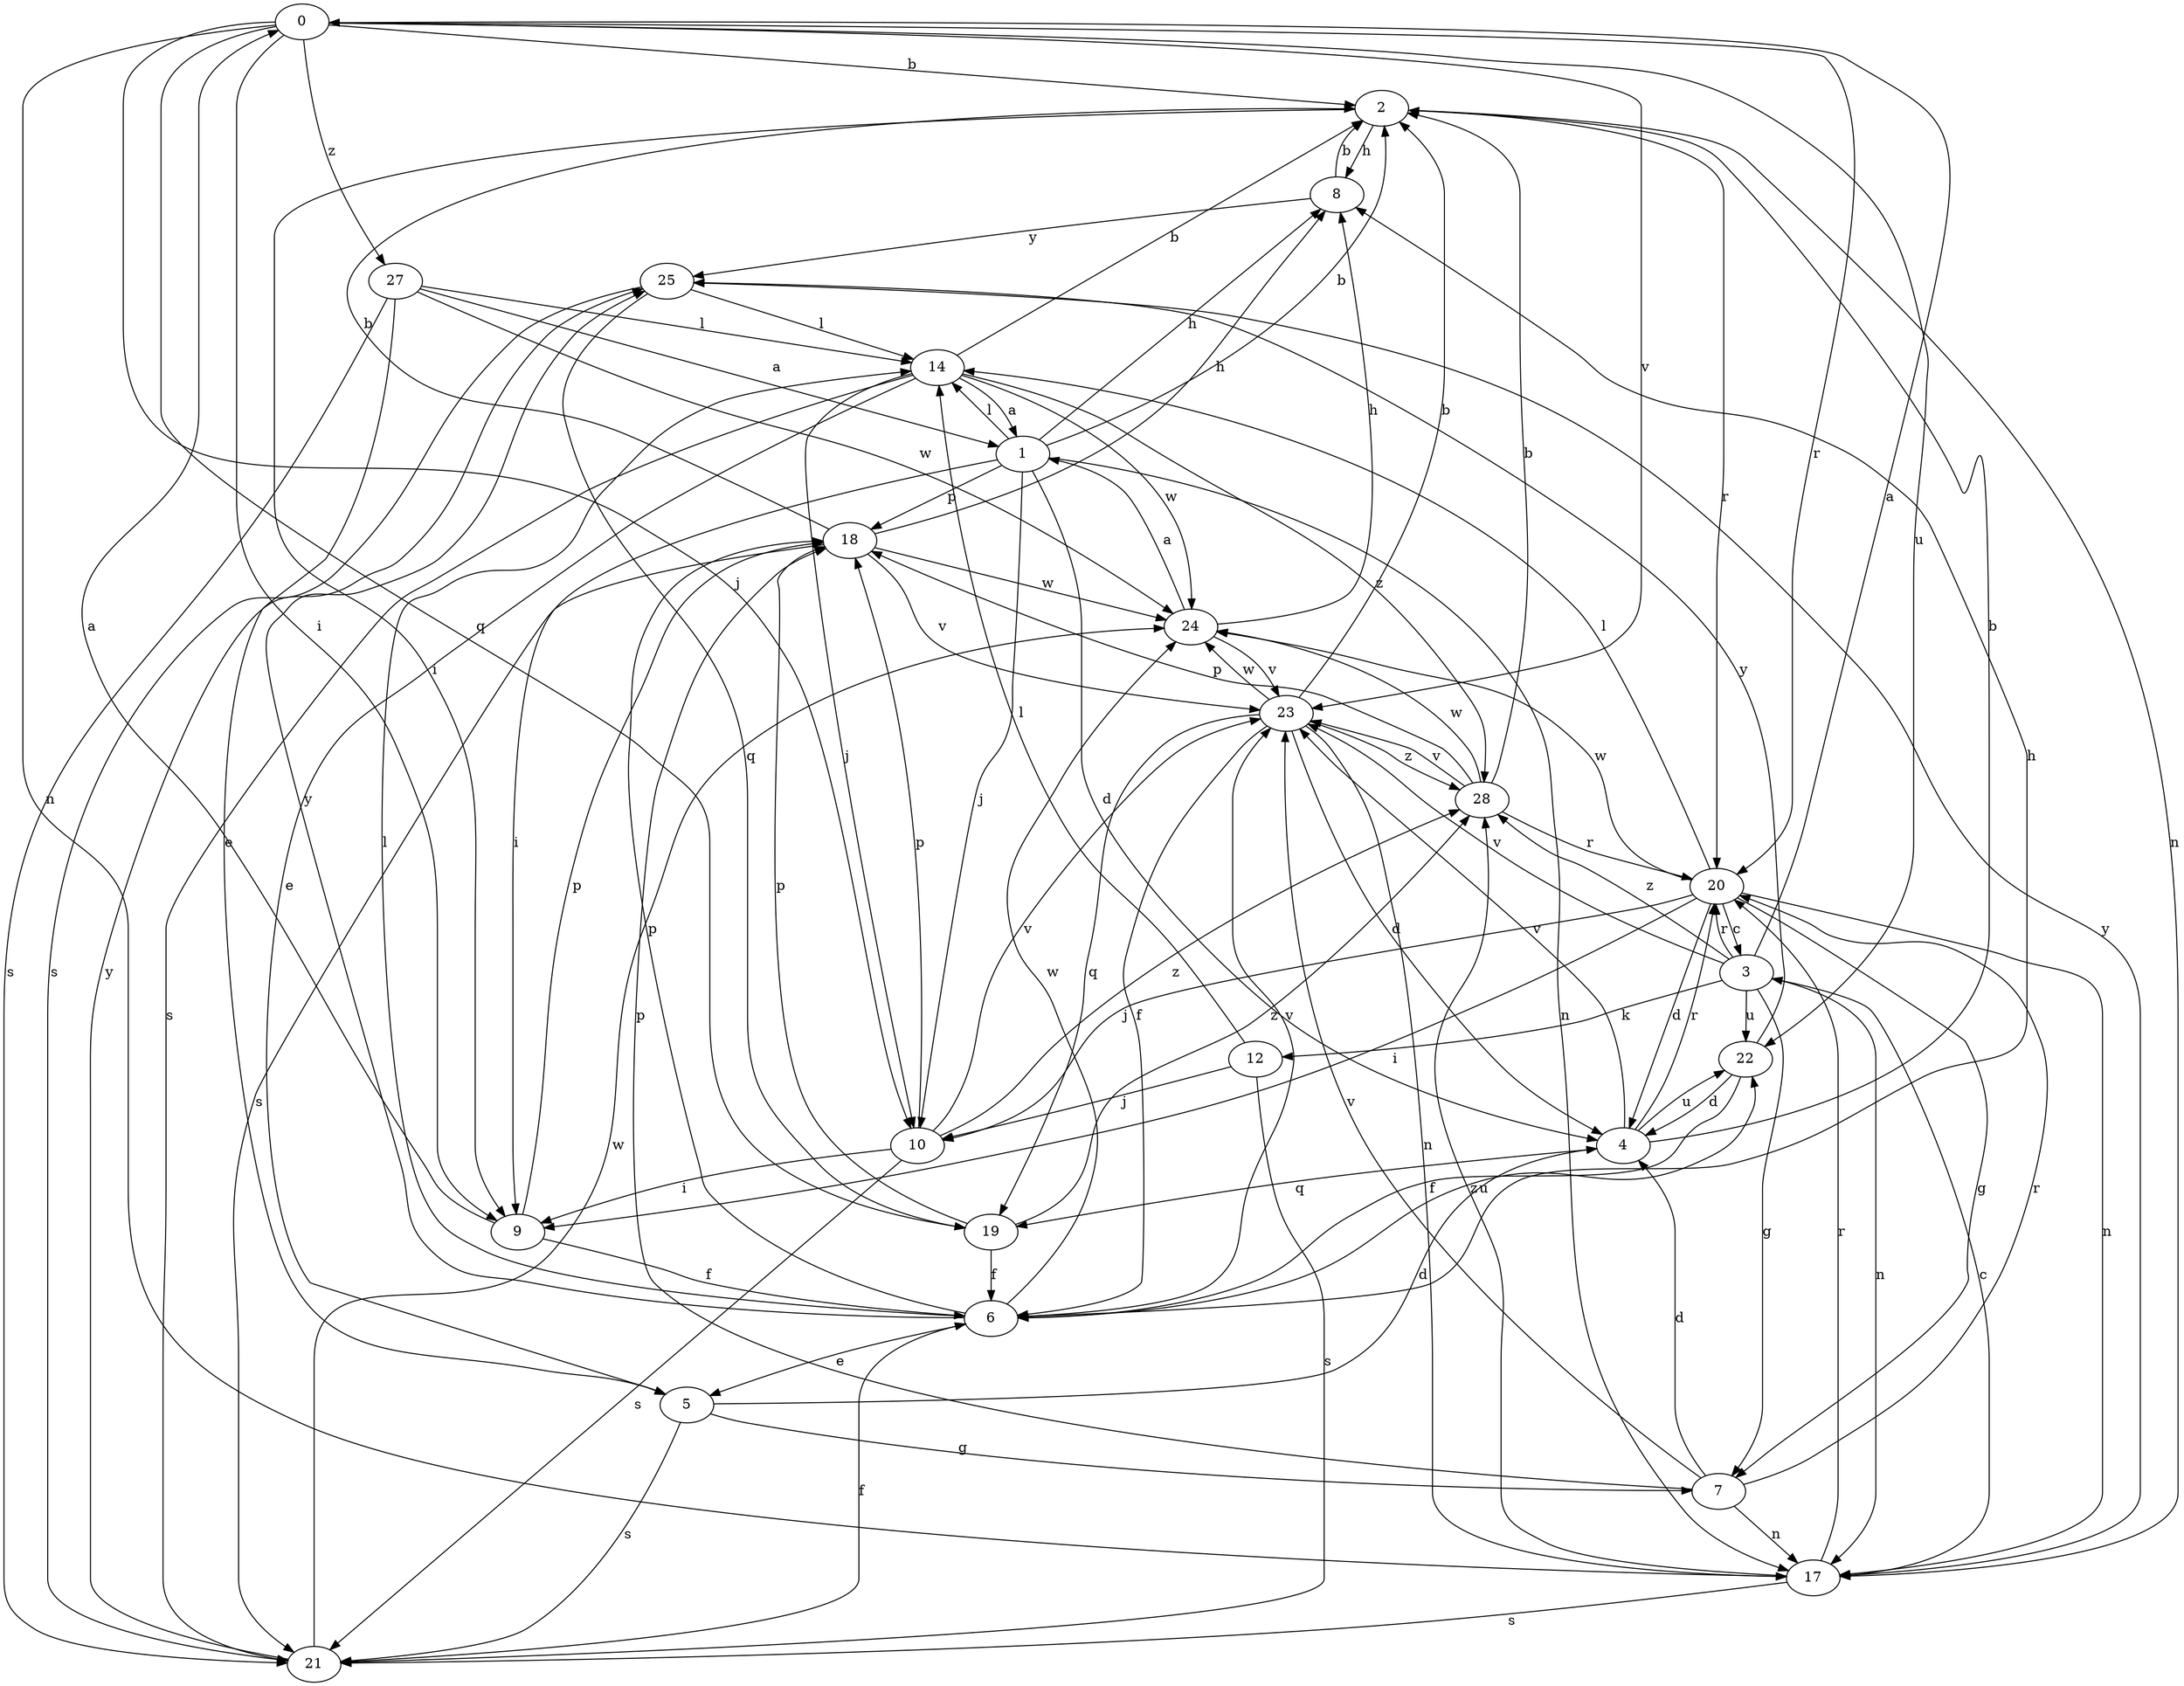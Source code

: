 strict digraph  {
0;
1;
2;
3;
4;
5;
6;
7;
8;
9;
10;
12;
14;
17;
18;
19;
20;
21;
22;
23;
24;
25;
27;
28;
0 -> 2  [label=b];
0 -> 9  [label=i];
0 -> 10  [label=j];
0 -> 17  [label=n];
0 -> 19  [label=q];
0 -> 20  [label=r];
0 -> 22  [label=u];
0 -> 23  [label=v];
0 -> 27  [label=z];
1 -> 2  [label=b];
1 -> 4  [label=d];
1 -> 8  [label=h];
1 -> 9  [label=i];
1 -> 10  [label=j];
1 -> 14  [label=l];
1 -> 17  [label=n];
1 -> 18  [label=p];
2 -> 8  [label=h];
2 -> 9  [label=i];
2 -> 17  [label=n];
2 -> 20  [label=r];
3 -> 0  [label=a];
3 -> 7  [label=g];
3 -> 12  [label=k];
3 -> 17  [label=n];
3 -> 20  [label=r];
3 -> 22  [label=u];
3 -> 23  [label=v];
3 -> 28  [label=z];
4 -> 2  [label=b];
4 -> 19  [label=q];
4 -> 20  [label=r];
4 -> 22  [label=u];
4 -> 23  [label=v];
5 -> 4  [label=d];
5 -> 7  [label=g];
5 -> 21  [label=s];
6 -> 5  [label=e];
6 -> 8  [label=h];
6 -> 14  [label=l];
6 -> 18  [label=p];
6 -> 22  [label=u];
6 -> 23  [label=v];
6 -> 24  [label=w];
6 -> 25  [label=y];
7 -> 4  [label=d];
7 -> 17  [label=n];
7 -> 18  [label=p];
7 -> 20  [label=r];
7 -> 23  [label=v];
8 -> 2  [label=b];
8 -> 25  [label=y];
9 -> 0  [label=a];
9 -> 6  [label=f];
9 -> 18  [label=p];
10 -> 9  [label=i];
10 -> 18  [label=p];
10 -> 21  [label=s];
10 -> 23  [label=v];
10 -> 28  [label=z];
12 -> 10  [label=j];
12 -> 14  [label=l];
12 -> 21  [label=s];
14 -> 1  [label=a];
14 -> 2  [label=b];
14 -> 5  [label=e];
14 -> 10  [label=j];
14 -> 21  [label=s];
14 -> 24  [label=w];
14 -> 28  [label=z];
17 -> 3  [label=c];
17 -> 20  [label=r];
17 -> 21  [label=s];
17 -> 25  [label=y];
17 -> 28  [label=z];
18 -> 2  [label=b];
18 -> 8  [label=h];
18 -> 21  [label=s];
18 -> 23  [label=v];
18 -> 24  [label=w];
19 -> 6  [label=f];
19 -> 18  [label=p];
19 -> 28  [label=z];
20 -> 3  [label=c];
20 -> 4  [label=d];
20 -> 7  [label=g];
20 -> 9  [label=i];
20 -> 10  [label=j];
20 -> 14  [label=l];
20 -> 17  [label=n];
20 -> 24  [label=w];
21 -> 6  [label=f];
21 -> 24  [label=w];
21 -> 25  [label=y];
22 -> 4  [label=d];
22 -> 6  [label=f];
22 -> 25  [label=y];
23 -> 2  [label=b];
23 -> 4  [label=d];
23 -> 6  [label=f];
23 -> 17  [label=n];
23 -> 19  [label=q];
23 -> 24  [label=w];
23 -> 28  [label=z];
24 -> 1  [label=a];
24 -> 8  [label=h];
24 -> 23  [label=v];
25 -> 14  [label=l];
25 -> 19  [label=q];
25 -> 21  [label=s];
27 -> 1  [label=a];
27 -> 5  [label=e];
27 -> 14  [label=l];
27 -> 21  [label=s];
27 -> 24  [label=w];
28 -> 2  [label=b];
28 -> 18  [label=p];
28 -> 20  [label=r];
28 -> 23  [label=v];
28 -> 24  [label=w];
}
